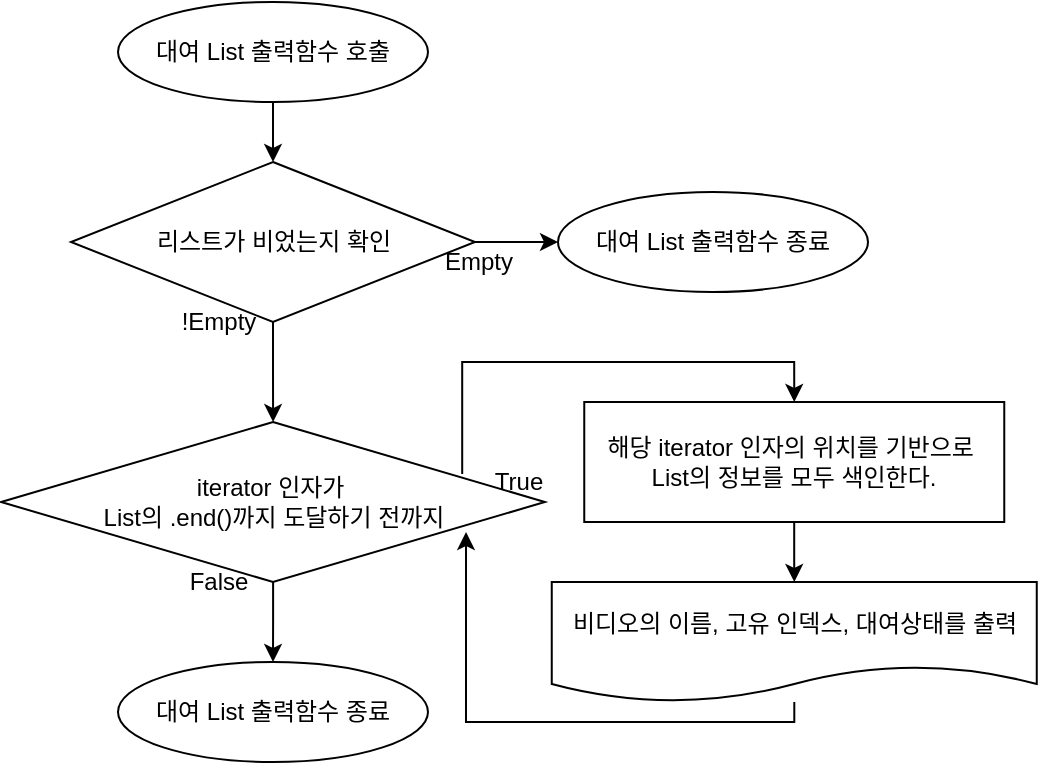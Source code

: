 <mxfile version="13.7.9" type="device"><diagram id="YPMRyoxpJvX3EbOwPsNE" name="Page-1"><mxGraphModel dx="1326" dy="806" grid="1" gridSize="10" guides="1" tooltips="1" connect="1" arrows="1" fold="1" page="1" pageScale="1" pageWidth="1390" pageHeight="980" math="0" shadow="0"><root><mxCell id="0"/><mxCell id="1" parent="0"/><mxCell id="NI25f4u-Pu59dn_UaKsB-3" value="" style="edgeStyle=orthogonalEdgeStyle;rounded=0;orthogonalLoop=1;jettySize=auto;html=1;" parent="1" source="taODENQ7d_1s7UTUQ2Yn-16" target="NI25f4u-Pu59dn_UaKsB-1" edge="1"><mxGeometry relative="1" as="geometry"/></mxCell><mxCell id="taODENQ7d_1s7UTUQ2Yn-16" value="대여 List 출력함수 호출" style="ellipse;whiteSpace=wrap;html=1;" parent="1" vertex="1"><mxGeometry x="520" y="40" width="155" height="50" as="geometry"/></mxCell><mxCell id="NI25f4u-Pu59dn_UaKsB-5" value="" style="edgeStyle=orthogonalEdgeStyle;rounded=0;orthogonalLoop=1;jettySize=auto;html=1;" parent="1" source="NI25f4u-Pu59dn_UaKsB-1" edge="1"><mxGeometry relative="1" as="geometry"><mxPoint x="740" y="160" as="targetPoint"/></mxGeometry></mxCell><mxCell id="NI25f4u-Pu59dn_UaKsB-10" value="" style="edgeStyle=orthogonalEdgeStyle;rounded=0;orthogonalLoop=1;jettySize=auto;html=1;" parent="1" source="NI25f4u-Pu59dn_UaKsB-1" target="NI25f4u-Pu59dn_UaKsB-8" edge="1"><mxGeometry relative="1" as="geometry"/></mxCell><mxCell id="NI25f4u-Pu59dn_UaKsB-1" value="리스트가 비었는지 확인" style="rhombus;whiteSpace=wrap;html=1;" parent="1" vertex="1"><mxGeometry x="496.5" y="120" width="202" height="80" as="geometry"/></mxCell><mxCell id="NI25f4u-Pu59dn_UaKsB-6" value="Empty" style="text;html=1;align=center;verticalAlign=middle;resizable=0;points=[];autosize=1;" parent="1" vertex="1"><mxGeometry x="675" y="160" width="50" height="20" as="geometry"/></mxCell><mxCell id="NI25f4u-Pu59dn_UaKsB-7" value="!Empty" style="text;html=1;align=center;verticalAlign=middle;resizable=0;points=[];autosize=1;" parent="1" vertex="1"><mxGeometry x="545" y="190" width="50" height="20" as="geometry"/></mxCell><mxCell id="NI25f4u-Pu59dn_UaKsB-11" value="" style="edgeStyle=orthogonalEdgeStyle;rounded=0;orthogonalLoop=1;jettySize=auto;html=1;" parent="1" source="NI25f4u-Pu59dn_UaKsB-8" edge="1"><mxGeometry relative="1" as="geometry"><mxPoint x="597.5" y="370" as="targetPoint"/></mxGeometry></mxCell><mxCell id="NI25f4u-Pu59dn_UaKsB-16" style="edgeStyle=orthogonalEdgeStyle;rounded=0;orthogonalLoop=1;jettySize=auto;html=1;exitX=0.848;exitY=0.325;exitDx=0;exitDy=0;entryX=0.5;entryY=0;entryDx=0;entryDy=0;exitPerimeter=0;" parent="1" source="NI25f4u-Pu59dn_UaKsB-8" target="NI25f4u-Pu59dn_UaKsB-14" edge="1"><mxGeometry relative="1" as="geometry"><Array as="points"><mxPoint x="692" y="220"/><mxPoint x="858" y="220"/></Array></mxGeometry></mxCell><mxCell id="NI25f4u-Pu59dn_UaKsB-8" value="iterator 인자가&amp;nbsp;&lt;br&gt;List의 .end()까지 도달하기 전까지" style="rhombus;whiteSpace=wrap;html=1;" parent="1" vertex="1"><mxGeometry x="461.56" y="250" width="271.87" height="80" as="geometry"/></mxCell><mxCell id="NI25f4u-Pu59dn_UaKsB-12" value="True" style="text;html=1;align=center;verticalAlign=middle;resizable=0;points=[];autosize=1;" parent="1" vertex="1"><mxGeometry x="700" y="270" width="40" height="20" as="geometry"/></mxCell><mxCell id="NI25f4u-Pu59dn_UaKsB-13" value="False" style="text;html=1;align=center;verticalAlign=middle;resizable=0;points=[];autosize=1;" parent="1" vertex="1"><mxGeometry x="550" y="320" width="40" height="20" as="geometry"/></mxCell><mxCell id="NI25f4u-Pu59dn_UaKsB-17" value="" style="edgeStyle=orthogonalEdgeStyle;rounded=0;orthogonalLoop=1;jettySize=auto;html=1;" parent="1" source="NI25f4u-Pu59dn_UaKsB-14" target="NI25f4u-Pu59dn_UaKsB-15" edge="1"><mxGeometry relative="1" as="geometry"/></mxCell><mxCell id="NI25f4u-Pu59dn_UaKsB-14" value="해당 iterator 인자의 위치를 기반으로&amp;nbsp;&lt;br&gt;List의 정보를 모두 색인한다." style="rounded=0;whiteSpace=wrap;html=1;" parent="1" vertex="1"><mxGeometry x="753.13" y="240" width="210" height="60" as="geometry"/></mxCell><mxCell id="NI25f4u-Pu59dn_UaKsB-18" style="edgeStyle=orthogonalEdgeStyle;rounded=0;orthogonalLoop=1;jettySize=auto;html=1;entryX=0.855;entryY=0.688;entryDx=0;entryDy=0;entryPerimeter=0;" parent="1" source="NI25f4u-Pu59dn_UaKsB-15" target="NI25f4u-Pu59dn_UaKsB-8" edge="1"><mxGeometry relative="1" as="geometry"><Array as="points"><mxPoint x="858" y="400"/><mxPoint x="694" y="400"/></Array></mxGeometry></mxCell><mxCell id="NI25f4u-Pu59dn_UaKsB-15" value="비디오의 이름, 고유 인덱스, 대여상태를 출력" style="shape=document;whiteSpace=wrap;html=1;boundedLbl=1;" parent="1" vertex="1"><mxGeometry x="736.88" y="330" width="242.5" height="60" as="geometry"/></mxCell><mxCell id="xBFlWu4t9VNC2kG3z97Z-1" value="대여 List 출력함수 종료" style="ellipse;whiteSpace=wrap;html=1;" vertex="1" parent="1"><mxGeometry x="520" y="370" width="155" height="50" as="geometry"/></mxCell><mxCell id="xBFlWu4t9VNC2kG3z97Z-2" value="대여 List 출력함수 종료" style="ellipse;whiteSpace=wrap;html=1;" vertex="1" parent="1"><mxGeometry x="740" y="135" width="155" height="50" as="geometry"/></mxCell></root></mxGraphModel></diagram></mxfile>